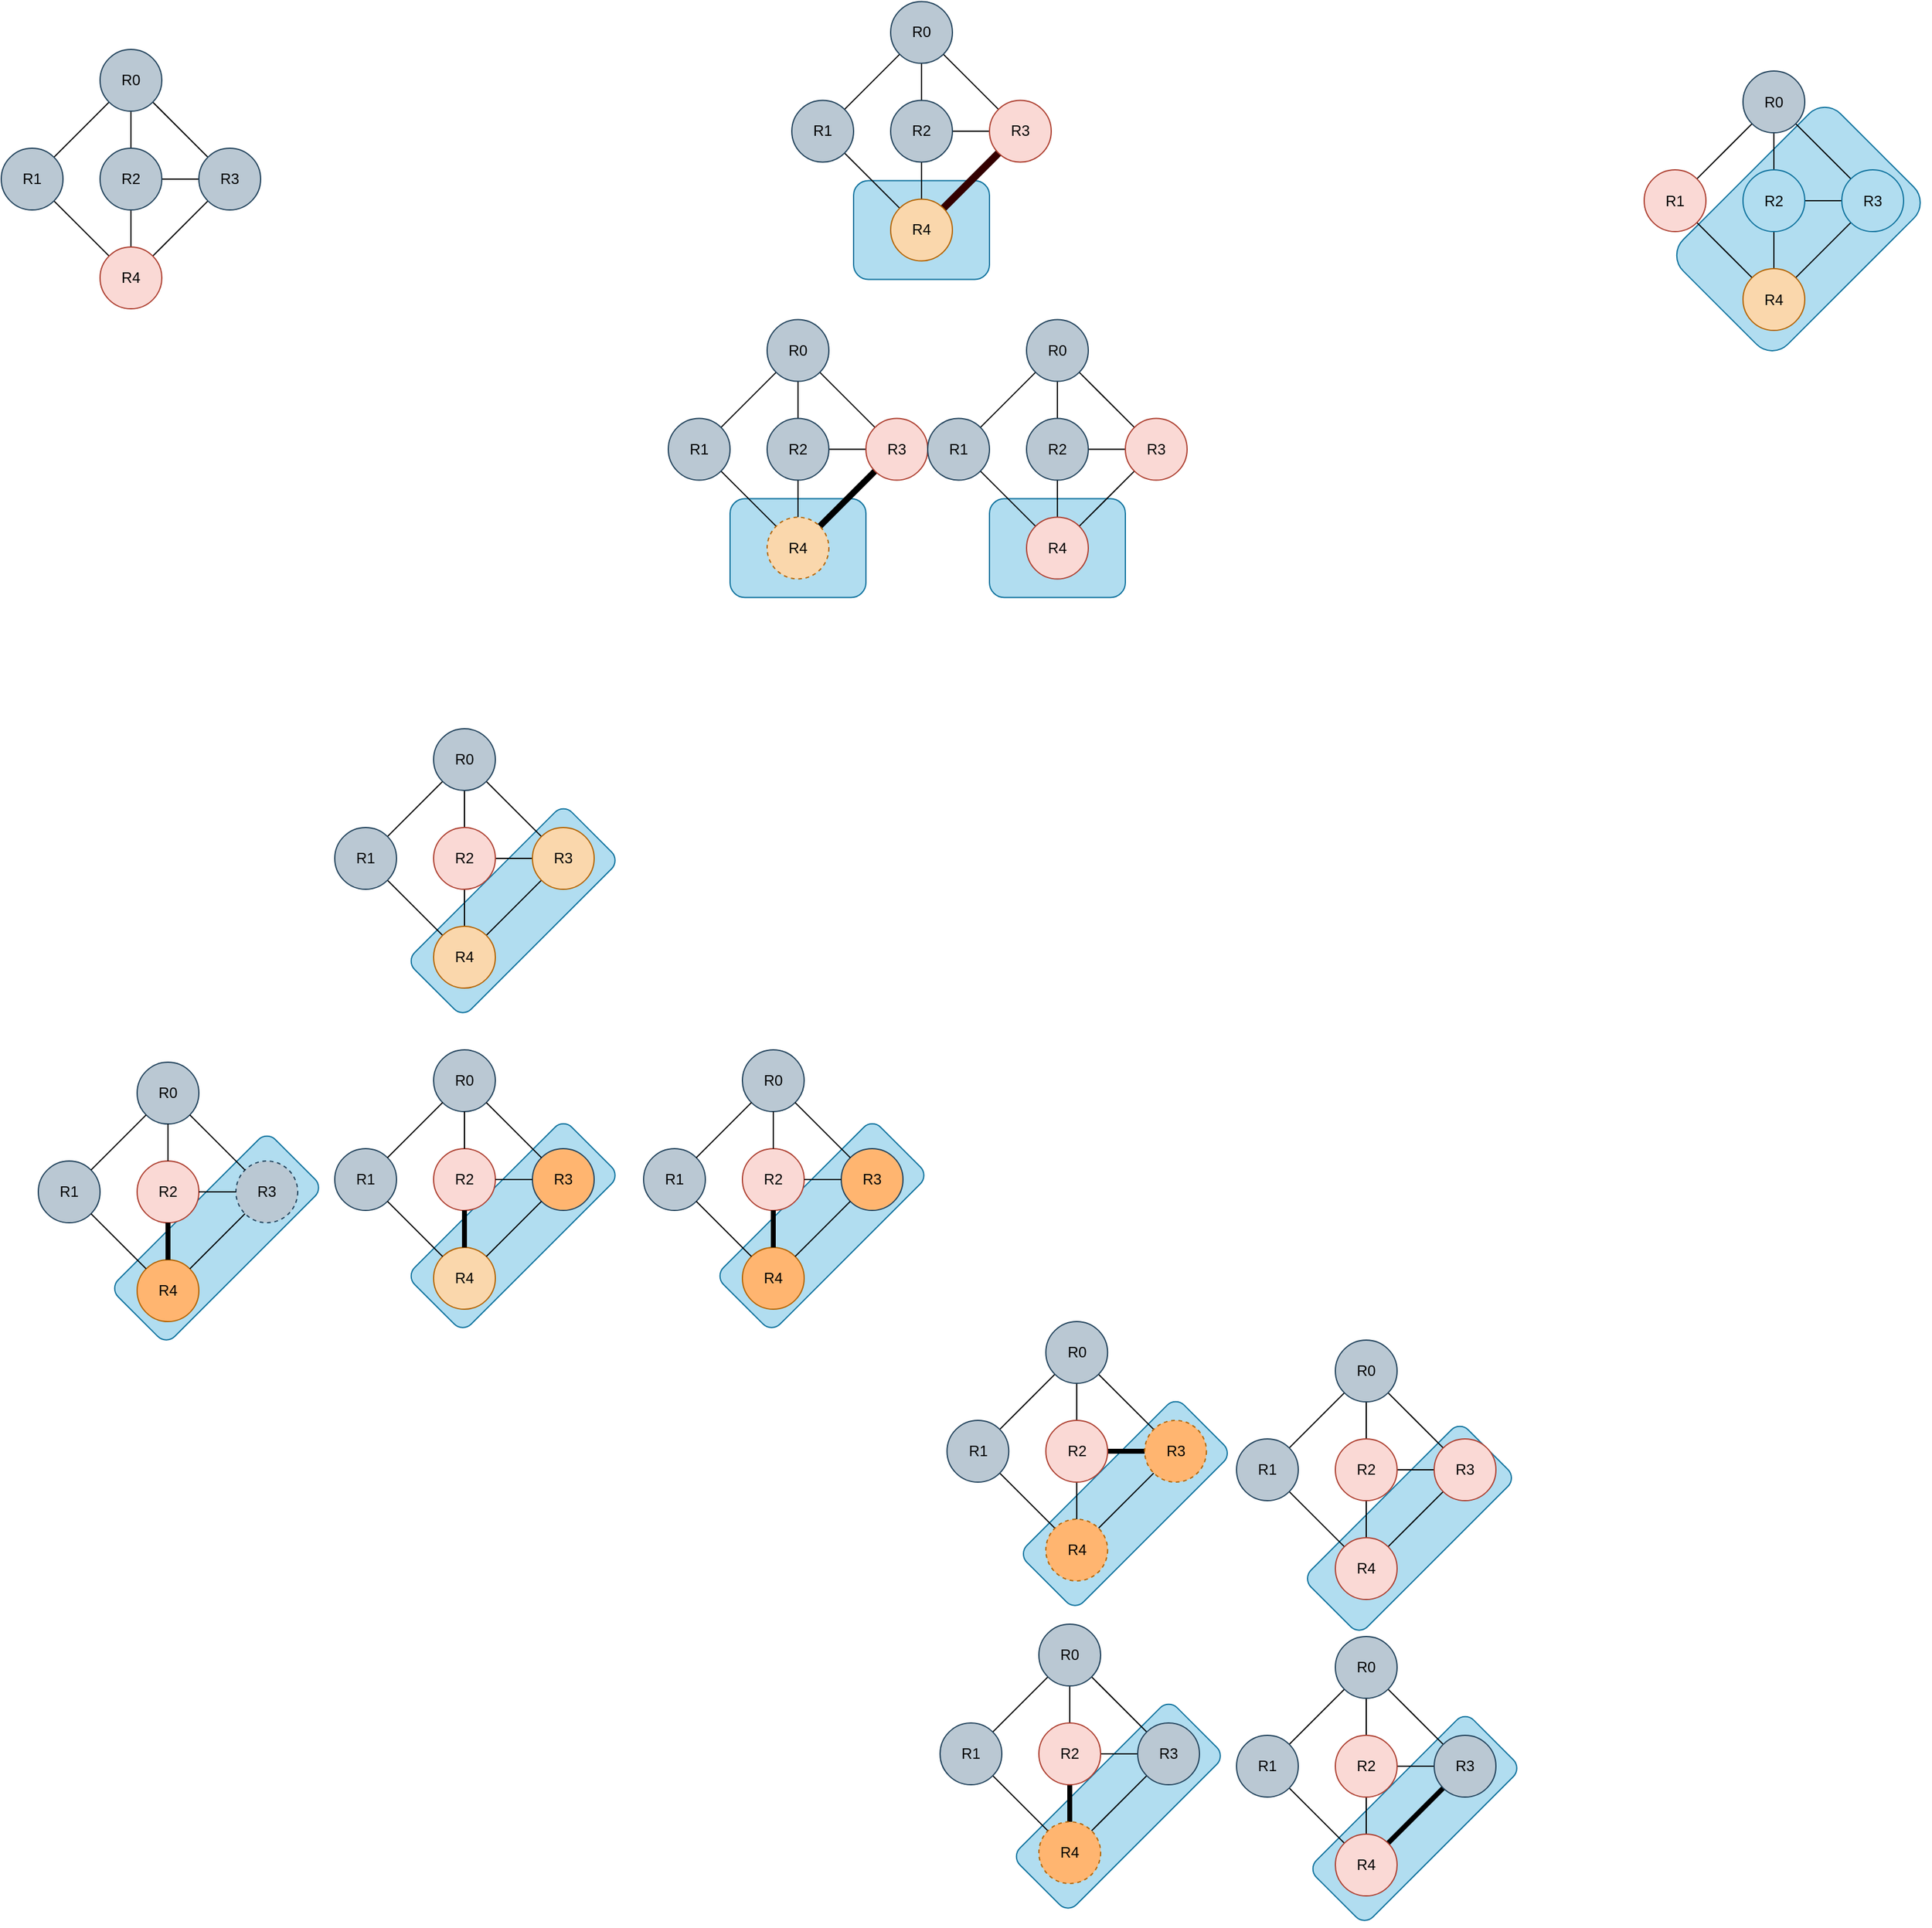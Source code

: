 <mxfile version="20.0.4" type="github">
  <diagram id="EODv_GWRiQXyj2ivLvyR" name="Page-1">
    <mxGraphModel dx="2062" dy="1137" grid="1" gridSize="10" guides="1" tooltips="1" connect="1" arrows="1" fold="1" page="1" pageScale="1" pageWidth="850" pageHeight="1100" math="0" shadow="0">
      <root>
        <mxCell id="0" />
        <mxCell id="1" parent="0" />
        <mxCell id="AnZsFcttlPKRZk0aTAW--26" value="" style="rounded=1;whiteSpace=wrap;html=1;fillColor=#b1ddf0;strokeColor=#10739e;" vertex="1" parent="1">
          <mxGeometry x="700" y="366.25" width="110" height="80" as="geometry" />
        </mxCell>
        <mxCell id="AnZsFcttlPKRZk0aTAW--6" style="rounded=0;orthogonalLoop=1;jettySize=auto;html=1;exitX=0;exitY=1;exitDx=0;exitDy=0;entryX=1;entryY=0;entryDx=0;entryDy=0;endArrow=none;endFill=0;" edge="1" parent="1" source="AnZsFcttlPKRZk0aTAW--1" target="AnZsFcttlPKRZk0aTAW--2">
          <mxGeometry relative="1" as="geometry" />
        </mxCell>
        <mxCell id="AnZsFcttlPKRZk0aTAW--7" style="edgeStyle=none;rounded=0;orthogonalLoop=1;jettySize=auto;html=1;exitX=1;exitY=1;exitDx=0;exitDy=0;entryX=0;entryY=0;entryDx=0;entryDy=0;endArrow=none;endFill=0;" edge="1" parent="1" source="AnZsFcttlPKRZk0aTAW--1" target="AnZsFcttlPKRZk0aTAW--3">
          <mxGeometry relative="1" as="geometry" />
        </mxCell>
        <mxCell id="AnZsFcttlPKRZk0aTAW--9" style="edgeStyle=none;rounded=0;orthogonalLoop=1;jettySize=auto;html=1;exitX=0.5;exitY=1;exitDx=0;exitDy=0;entryX=0.5;entryY=0;entryDx=0;entryDy=0;endArrow=none;endFill=0;" edge="1" parent="1" source="AnZsFcttlPKRZk0aTAW--1" target="AnZsFcttlPKRZk0aTAW--5">
          <mxGeometry relative="1" as="geometry" />
        </mxCell>
        <mxCell id="AnZsFcttlPKRZk0aTAW--1" value="R0" style="ellipse;whiteSpace=wrap;html=1;aspect=fixed;fillColor=#bac8d3;strokeColor=#23445d;" vertex="1" parent="1">
          <mxGeometry x="90" y="260" width="50" height="50" as="geometry" />
        </mxCell>
        <mxCell id="AnZsFcttlPKRZk0aTAW--12" style="edgeStyle=none;rounded=0;orthogonalLoop=1;jettySize=auto;html=1;exitX=1;exitY=1;exitDx=0;exitDy=0;endArrow=none;endFill=0;" edge="1" parent="1" source="AnZsFcttlPKRZk0aTAW--2" target="AnZsFcttlPKRZk0aTAW--4">
          <mxGeometry relative="1" as="geometry" />
        </mxCell>
        <mxCell id="AnZsFcttlPKRZk0aTAW--2" value="R1" style="ellipse;whiteSpace=wrap;html=1;aspect=fixed;fillColor=#bac8d3;strokeColor=#23445d;" vertex="1" parent="1">
          <mxGeometry x="10" y="340" width="50" height="50" as="geometry" />
        </mxCell>
        <mxCell id="AnZsFcttlPKRZk0aTAW--8" style="edgeStyle=none;rounded=0;orthogonalLoop=1;jettySize=auto;html=1;exitX=0;exitY=1;exitDx=0;exitDy=0;entryX=1;entryY=0;entryDx=0;entryDy=0;endArrow=none;endFill=0;" edge="1" parent="1" source="AnZsFcttlPKRZk0aTAW--3" target="AnZsFcttlPKRZk0aTAW--4">
          <mxGeometry relative="1" as="geometry" />
        </mxCell>
        <mxCell id="AnZsFcttlPKRZk0aTAW--13" style="edgeStyle=none;rounded=0;orthogonalLoop=1;jettySize=auto;html=1;exitX=0;exitY=0.5;exitDx=0;exitDy=0;entryX=1;entryY=0.5;entryDx=0;entryDy=0;endArrow=none;endFill=0;" edge="1" parent="1" source="AnZsFcttlPKRZk0aTAW--3" target="AnZsFcttlPKRZk0aTAW--5">
          <mxGeometry relative="1" as="geometry" />
        </mxCell>
        <mxCell id="AnZsFcttlPKRZk0aTAW--3" value="R3" style="ellipse;whiteSpace=wrap;html=1;aspect=fixed;fillColor=#bac8d3;strokeColor=#23445d;" vertex="1" parent="1">
          <mxGeometry x="170" y="340" width="50" height="50" as="geometry" />
        </mxCell>
        <mxCell id="AnZsFcttlPKRZk0aTAW--10" style="edgeStyle=none;rounded=0;orthogonalLoop=1;jettySize=auto;html=1;exitX=0.5;exitY=0;exitDx=0;exitDy=0;entryX=0.5;entryY=1;entryDx=0;entryDy=0;endArrow=none;endFill=0;" edge="1" parent="1" source="AnZsFcttlPKRZk0aTAW--4" target="AnZsFcttlPKRZk0aTAW--5">
          <mxGeometry relative="1" as="geometry" />
        </mxCell>
        <mxCell id="AnZsFcttlPKRZk0aTAW--4" value="R4" style="ellipse;whiteSpace=wrap;html=1;aspect=fixed;fillColor=#fad9d5;strokeColor=#ae4132;" vertex="1" parent="1">
          <mxGeometry x="90" y="420" width="50" height="50" as="geometry" />
        </mxCell>
        <mxCell id="AnZsFcttlPKRZk0aTAW--5" value="R2" style="ellipse;whiteSpace=wrap;html=1;aspect=fixed;fillColor=#bac8d3;strokeColor=#23445d;" vertex="1" parent="1">
          <mxGeometry x="90" y="340" width="50" height="50" as="geometry" />
        </mxCell>
        <mxCell id="AnZsFcttlPKRZk0aTAW--14" style="rounded=0;orthogonalLoop=1;jettySize=auto;html=1;exitX=0;exitY=1;exitDx=0;exitDy=0;entryX=1;entryY=0;entryDx=0;entryDy=0;endArrow=none;endFill=0;" edge="1" parent="1" source="AnZsFcttlPKRZk0aTAW--17" target="AnZsFcttlPKRZk0aTAW--19">
          <mxGeometry relative="1" as="geometry" />
        </mxCell>
        <mxCell id="AnZsFcttlPKRZk0aTAW--15" style="edgeStyle=none;rounded=0;orthogonalLoop=1;jettySize=auto;html=1;exitX=1;exitY=1;exitDx=0;exitDy=0;entryX=0;entryY=0;entryDx=0;entryDy=0;endArrow=none;endFill=0;" edge="1" parent="1" source="AnZsFcttlPKRZk0aTAW--17" target="AnZsFcttlPKRZk0aTAW--22">
          <mxGeometry relative="1" as="geometry" />
        </mxCell>
        <mxCell id="AnZsFcttlPKRZk0aTAW--16" style="edgeStyle=none;rounded=0;orthogonalLoop=1;jettySize=auto;html=1;exitX=0.5;exitY=1;exitDx=0;exitDy=0;entryX=0.5;entryY=0;entryDx=0;entryDy=0;endArrow=none;endFill=0;" edge="1" parent="1" source="AnZsFcttlPKRZk0aTAW--17" target="AnZsFcttlPKRZk0aTAW--25">
          <mxGeometry relative="1" as="geometry" />
        </mxCell>
        <mxCell id="AnZsFcttlPKRZk0aTAW--17" value="R0" style="ellipse;whiteSpace=wrap;html=1;aspect=fixed;fillColor=#bac8d3;strokeColor=#23445d;" vertex="1" parent="1">
          <mxGeometry x="730" y="221.25" width="50" height="50" as="geometry" />
        </mxCell>
        <mxCell id="AnZsFcttlPKRZk0aTAW--18" style="edgeStyle=none;rounded=0;orthogonalLoop=1;jettySize=auto;html=1;exitX=1;exitY=1;exitDx=0;exitDy=0;endArrow=none;endFill=0;" edge="1" parent="1" source="AnZsFcttlPKRZk0aTAW--19" target="AnZsFcttlPKRZk0aTAW--24">
          <mxGeometry relative="1" as="geometry" />
        </mxCell>
        <mxCell id="AnZsFcttlPKRZk0aTAW--19" value="R1" style="ellipse;whiteSpace=wrap;html=1;aspect=fixed;fillColor=#bac8d3;strokeColor=#23445d;" vertex="1" parent="1">
          <mxGeometry x="650" y="301.25" width="50" height="50" as="geometry" />
        </mxCell>
        <mxCell id="AnZsFcttlPKRZk0aTAW--20" style="edgeStyle=none;rounded=0;orthogonalLoop=1;jettySize=auto;html=1;exitX=0;exitY=1;exitDx=0;exitDy=0;entryX=1;entryY=0;entryDx=0;entryDy=0;endArrow=none;endFill=0;strokeWidth=6;fillColor=#b0e3e6;strokeColor=#330000;" edge="1" parent="1" source="AnZsFcttlPKRZk0aTAW--22" target="AnZsFcttlPKRZk0aTAW--24">
          <mxGeometry relative="1" as="geometry" />
        </mxCell>
        <mxCell id="AnZsFcttlPKRZk0aTAW--21" style="edgeStyle=none;rounded=0;orthogonalLoop=1;jettySize=auto;html=1;exitX=0;exitY=0.5;exitDx=0;exitDy=0;entryX=1;entryY=0.5;entryDx=0;entryDy=0;endArrow=none;endFill=0;" edge="1" parent="1" source="AnZsFcttlPKRZk0aTAW--22" target="AnZsFcttlPKRZk0aTAW--25">
          <mxGeometry relative="1" as="geometry" />
        </mxCell>
        <mxCell id="AnZsFcttlPKRZk0aTAW--22" value="R3" style="ellipse;whiteSpace=wrap;html=1;aspect=fixed;fillColor=#fad9d5;strokeColor=#ae4132;" vertex="1" parent="1">
          <mxGeometry x="810" y="301.25" width="50" height="50" as="geometry" />
        </mxCell>
        <mxCell id="AnZsFcttlPKRZk0aTAW--23" style="edgeStyle=none;rounded=0;orthogonalLoop=1;jettySize=auto;html=1;exitX=0.5;exitY=0;exitDx=0;exitDy=0;entryX=0.5;entryY=1;entryDx=0;entryDy=0;endArrow=none;endFill=0;" edge="1" parent="1" source="AnZsFcttlPKRZk0aTAW--24" target="AnZsFcttlPKRZk0aTAW--25">
          <mxGeometry relative="1" as="geometry" />
        </mxCell>
        <mxCell id="AnZsFcttlPKRZk0aTAW--24" value="R4" style="ellipse;whiteSpace=wrap;html=1;aspect=fixed;fillColor=#fad7ac;strokeColor=#b46504;" vertex="1" parent="1">
          <mxGeometry x="730" y="381.25" width="50" height="50" as="geometry" />
        </mxCell>
        <mxCell id="AnZsFcttlPKRZk0aTAW--25" value="R2" style="ellipse;whiteSpace=wrap;html=1;aspect=fixed;fillColor=#bac8d3;strokeColor=#23445d;" vertex="1" parent="1">
          <mxGeometry x="730" y="301.25" width="50" height="50" as="geometry" />
        </mxCell>
        <mxCell id="AnZsFcttlPKRZk0aTAW--27" value="" style="rounded=1;whiteSpace=wrap;html=1;fillColor=#b1ddf0;strokeColor=#10739e;rotation=-45;" vertex="1" parent="1">
          <mxGeometry x="334.36" y="924.98" width="180" height="64.75" as="geometry" />
        </mxCell>
        <mxCell id="AnZsFcttlPKRZk0aTAW--28" style="rounded=0;orthogonalLoop=1;jettySize=auto;html=1;exitX=0;exitY=1;exitDx=0;exitDy=0;entryX=1;entryY=0;entryDx=0;entryDy=0;endArrow=none;endFill=0;" edge="1" parent="1" source="AnZsFcttlPKRZk0aTAW--31" target="AnZsFcttlPKRZk0aTAW--33">
          <mxGeometry relative="1" as="geometry" />
        </mxCell>
        <mxCell id="AnZsFcttlPKRZk0aTAW--29" style="edgeStyle=none;rounded=0;orthogonalLoop=1;jettySize=auto;html=1;exitX=1;exitY=1;exitDx=0;exitDy=0;entryX=0;entryY=0;entryDx=0;entryDy=0;endArrow=none;endFill=0;" edge="1" parent="1" source="AnZsFcttlPKRZk0aTAW--31" target="AnZsFcttlPKRZk0aTAW--36">
          <mxGeometry relative="1" as="geometry" />
        </mxCell>
        <mxCell id="AnZsFcttlPKRZk0aTAW--30" style="edgeStyle=none;rounded=0;orthogonalLoop=1;jettySize=auto;html=1;exitX=0.5;exitY=1;exitDx=0;exitDy=0;entryX=0.5;entryY=0;entryDx=0;entryDy=0;endArrow=none;endFill=0;" edge="1" parent="1" source="AnZsFcttlPKRZk0aTAW--31" target="AnZsFcttlPKRZk0aTAW--39">
          <mxGeometry relative="1" as="geometry" />
        </mxCell>
        <mxCell id="AnZsFcttlPKRZk0aTAW--31" value="R0" style="ellipse;whiteSpace=wrap;html=1;aspect=fixed;fillColor=#bac8d3;strokeColor=#23445d;" vertex="1" parent="1">
          <mxGeometry x="360" y="810" width="50" height="50" as="geometry" />
        </mxCell>
        <mxCell id="AnZsFcttlPKRZk0aTAW--32" style="edgeStyle=none;rounded=0;orthogonalLoop=1;jettySize=auto;html=1;exitX=1;exitY=1;exitDx=0;exitDy=0;endArrow=none;endFill=0;" edge="1" parent="1" source="AnZsFcttlPKRZk0aTAW--33" target="AnZsFcttlPKRZk0aTAW--38">
          <mxGeometry relative="1" as="geometry" />
        </mxCell>
        <mxCell id="AnZsFcttlPKRZk0aTAW--33" value="R1" style="ellipse;whiteSpace=wrap;html=1;aspect=fixed;fillColor=#bac8d3;strokeColor=#23445d;" vertex="1" parent="1">
          <mxGeometry x="280" y="890" width="50" height="50" as="geometry" />
        </mxCell>
        <mxCell id="AnZsFcttlPKRZk0aTAW--34" style="edgeStyle=none;rounded=0;orthogonalLoop=1;jettySize=auto;html=1;exitX=0;exitY=1;exitDx=0;exitDy=0;entryX=1;entryY=0;entryDx=0;entryDy=0;endArrow=none;endFill=0;" edge="1" parent="1" source="AnZsFcttlPKRZk0aTAW--36" target="AnZsFcttlPKRZk0aTAW--38">
          <mxGeometry relative="1" as="geometry" />
        </mxCell>
        <mxCell id="AnZsFcttlPKRZk0aTAW--35" style="edgeStyle=none;rounded=0;orthogonalLoop=1;jettySize=auto;html=1;exitX=0;exitY=0.5;exitDx=0;exitDy=0;entryX=1;entryY=0.5;entryDx=0;entryDy=0;endArrow=none;endFill=0;" edge="1" parent="1" source="AnZsFcttlPKRZk0aTAW--36" target="AnZsFcttlPKRZk0aTAW--39">
          <mxGeometry relative="1" as="geometry" />
        </mxCell>
        <mxCell id="AnZsFcttlPKRZk0aTAW--36" value="R3" style="ellipse;whiteSpace=wrap;html=1;aspect=fixed;fillColor=#fad7ac;strokeColor=#b46504;" vertex="1" parent="1">
          <mxGeometry x="440" y="890" width="50" height="50" as="geometry" />
        </mxCell>
        <mxCell id="AnZsFcttlPKRZk0aTAW--37" style="edgeStyle=none;rounded=0;orthogonalLoop=1;jettySize=auto;html=1;exitX=0.5;exitY=0;exitDx=0;exitDy=0;entryX=0.5;entryY=1;entryDx=0;entryDy=0;endArrow=none;endFill=0;" edge="1" parent="1" source="AnZsFcttlPKRZk0aTAW--38" target="AnZsFcttlPKRZk0aTAW--39">
          <mxGeometry relative="1" as="geometry" />
        </mxCell>
        <mxCell id="AnZsFcttlPKRZk0aTAW--38" value="R4" style="ellipse;whiteSpace=wrap;html=1;aspect=fixed;fillColor=#fad7ac;strokeColor=#b46504;" vertex="1" parent="1">
          <mxGeometry x="360" y="970" width="50" height="50" as="geometry" />
        </mxCell>
        <mxCell id="AnZsFcttlPKRZk0aTAW--39" value="R2" style="ellipse;whiteSpace=wrap;html=1;aspect=fixed;fillColor=#fad9d5;strokeColor=#ae4132;" vertex="1" parent="1">
          <mxGeometry x="360" y="890" width="50" height="50" as="geometry" />
        </mxCell>
        <mxCell id="AnZsFcttlPKRZk0aTAW--40" value="" style="rounded=1;whiteSpace=wrap;html=1;fillColor=#b1ddf0;strokeColor=#10739e;rotation=-45;" vertex="1" parent="1">
          <mxGeometry x="1374.92" y="345.55" width="180" height="119.73" as="geometry" />
        </mxCell>
        <mxCell id="AnZsFcttlPKRZk0aTAW--41" style="rounded=0;orthogonalLoop=1;jettySize=auto;html=1;exitX=0;exitY=1;exitDx=0;exitDy=0;entryX=1;entryY=0;entryDx=0;entryDy=0;endArrow=none;endFill=0;" edge="1" parent="1" source="AnZsFcttlPKRZk0aTAW--44" target="AnZsFcttlPKRZk0aTAW--46">
          <mxGeometry relative="1" as="geometry" />
        </mxCell>
        <mxCell id="AnZsFcttlPKRZk0aTAW--42" style="edgeStyle=none;rounded=0;orthogonalLoop=1;jettySize=auto;html=1;exitX=1;exitY=1;exitDx=0;exitDy=0;entryX=0;entryY=0;entryDx=0;entryDy=0;endArrow=none;endFill=0;" edge="1" parent="1" source="AnZsFcttlPKRZk0aTAW--44" target="AnZsFcttlPKRZk0aTAW--49">
          <mxGeometry relative="1" as="geometry" />
        </mxCell>
        <mxCell id="AnZsFcttlPKRZk0aTAW--43" style="edgeStyle=none;rounded=0;orthogonalLoop=1;jettySize=auto;html=1;exitX=0.5;exitY=1;exitDx=0;exitDy=0;entryX=0.5;entryY=0;entryDx=0;entryDy=0;endArrow=none;endFill=0;" edge="1" parent="1" source="AnZsFcttlPKRZk0aTAW--44" target="AnZsFcttlPKRZk0aTAW--52">
          <mxGeometry relative="1" as="geometry" />
        </mxCell>
        <mxCell id="AnZsFcttlPKRZk0aTAW--44" value="R0" style="ellipse;whiteSpace=wrap;html=1;aspect=fixed;fillColor=#bac8d3;strokeColor=#23445d;" vertex="1" parent="1">
          <mxGeometry x="1420" y="277.5" width="50" height="50" as="geometry" />
        </mxCell>
        <mxCell id="AnZsFcttlPKRZk0aTAW--45" style="edgeStyle=none;rounded=0;orthogonalLoop=1;jettySize=auto;html=1;exitX=1;exitY=1;exitDx=0;exitDy=0;endArrow=none;endFill=0;" edge="1" parent="1" source="AnZsFcttlPKRZk0aTAW--46" target="AnZsFcttlPKRZk0aTAW--51">
          <mxGeometry relative="1" as="geometry" />
        </mxCell>
        <mxCell id="AnZsFcttlPKRZk0aTAW--46" value="R1" style="ellipse;whiteSpace=wrap;html=1;aspect=fixed;fillColor=#fad9d5;strokeColor=#ae4132;" vertex="1" parent="1">
          <mxGeometry x="1340" y="357.5" width="50" height="50" as="geometry" />
        </mxCell>
        <mxCell id="AnZsFcttlPKRZk0aTAW--47" style="edgeStyle=none;rounded=0;orthogonalLoop=1;jettySize=auto;html=1;exitX=0;exitY=1;exitDx=0;exitDy=0;entryX=1;entryY=0;entryDx=0;entryDy=0;endArrow=none;endFill=0;" edge="1" parent="1" source="AnZsFcttlPKRZk0aTAW--49" target="AnZsFcttlPKRZk0aTAW--51">
          <mxGeometry relative="1" as="geometry" />
        </mxCell>
        <mxCell id="AnZsFcttlPKRZk0aTAW--48" style="edgeStyle=none;rounded=0;orthogonalLoop=1;jettySize=auto;html=1;exitX=0;exitY=0.5;exitDx=0;exitDy=0;entryX=1;entryY=0.5;entryDx=0;entryDy=0;endArrow=none;endFill=0;" edge="1" parent="1" source="AnZsFcttlPKRZk0aTAW--49" target="AnZsFcttlPKRZk0aTAW--52">
          <mxGeometry relative="1" as="geometry" />
        </mxCell>
        <mxCell id="AnZsFcttlPKRZk0aTAW--49" value="R3" style="ellipse;whiteSpace=wrap;html=1;aspect=fixed;fillColor=#b1ddf0;strokeColor=#10739e;" vertex="1" parent="1">
          <mxGeometry x="1500" y="357.5" width="50" height="50" as="geometry" />
        </mxCell>
        <mxCell id="AnZsFcttlPKRZk0aTAW--50" style="edgeStyle=none;rounded=0;orthogonalLoop=1;jettySize=auto;html=1;exitX=0.5;exitY=0;exitDx=0;exitDy=0;entryX=0.5;entryY=1;entryDx=0;entryDy=0;endArrow=none;endFill=0;" edge="1" parent="1" source="AnZsFcttlPKRZk0aTAW--51" target="AnZsFcttlPKRZk0aTAW--52">
          <mxGeometry relative="1" as="geometry" />
        </mxCell>
        <mxCell id="AnZsFcttlPKRZk0aTAW--51" value="R4" style="ellipse;whiteSpace=wrap;html=1;aspect=fixed;fillColor=#fad7ac;strokeColor=#b46504;" vertex="1" parent="1">
          <mxGeometry x="1420" y="437.5" width="50" height="50" as="geometry" />
        </mxCell>
        <mxCell id="AnZsFcttlPKRZk0aTAW--52" value="R2" style="ellipse;whiteSpace=wrap;html=1;aspect=fixed;fillColor=#b1ddf0;strokeColor=#10739e;" vertex="1" parent="1">
          <mxGeometry x="1420" y="357.5" width="50" height="50" as="geometry" />
        </mxCell>
        <mxCell id="AnZsFcttlPKRZk0aTAW--66" value="" style="rounded=1;whiteSpace=wrap;html=1;fillColor=#b1ddf0;strokeColor=#10739e;" vertex="1" parent="1">
          <mxGeometry x="600" y="623.75" width="110" height="80" as="geometry" />
        </mxCell>
        <mxCell id="AnZsFcttlPKRZk0aTAW--67" style="rounded=0;orthogonalLoop=1;jettySize=auto;html=1;exitX=0;exitY=1;exitDx=0;exitDy=0;entryX=1;entryY=0;entryDx=0;entryDy=0;endArrow=none;endFill=0;" edge="1" parent="1" source="AnZsFcttlPKRZk0aTAW--70" target="AnZsFcttlPKRZk0aTAW--72">
          <mxGeometry relative="1" as="geometry" />
        </mxCell>
        <mxCell id="AnZsFcttlPKRZk0aTAW--68" style="edgeStyle=none;rounded=0;orthogonalLoop=1;jettySize=auto;html=1;exitX=1;exitY=1;exitDx=0;exitDy=0;entryX=0;entryY=0;entryDx=0;entryDy=0;endArrow=none;endFill=0;" edge="1" parent="1" source="AnZsFcttlPKRZk0aTAW--70" target="AnZsFcttlPKRZk0aTAW--75">
          <mxGeometry relative="1" as="geometry" />
        </mxCell>
        <mxCell id="AnZsFcttlPKRZk0aTAW--69" style="edgeStyle=none;rounded=0;orthogonalLoop=1;jettySize=auto;html=1;exitX=0.5;exitY=1;exitDx=0;exitDy=0;entryX=0.5;entryY=0;entryDx=0;entryDy=0;endArrow=none;endFill=0;" edge="1" parent="1" source="AnZsFcttlPKRZk0aTAW--70" target="AnZsFcttlPKRZk0aTAW--78">
          <mxGeometry relative="1" as="geometry" />
        </mxCell>
        <mxCell id="AnZsFcttlPKRZk0aTAW--70" value="R0" style="ellipse;whiteSpace=wrap;html=1;aspect=fixed;fillColor=#bac8d3;strokeColor=#23445d;" vertex="1" parent="1">
          <mxGeometry x="630" y="478.75" width="50" height="50" as="geometry" />
        </mxCell>
        <mxCell id="AnZsFcttlPKRZk0aTAW--71" style="edgeStyle=none;rounded=0;orthogonalLoop=1;jettySize=auto;html=1;exitX=1;exitY=1;exitDx=0;exitDy=0;endArrow=none;endFill=0;" edge="1" parent="1" source="AnZsFcttlPKRZk0aTAW--72" target="AnZsFcttlPKRZk0aTAW--77">
          <mxGeometry relative="1" as="geometry" />
        </mxCell>
        <mxCell id="AnZsFcttlPKRZk0aTAW--72" value="R1" style="ellipse;whiteSpace=wrap;html=1;aspect=fixed;fillColor=#bac8d3;strokeColor=#23445d;" vertex="1" parent="1">
          <mxGeometry x="550" y="558.75" width="50" height="50" as="geometry" />
        </mxCell>
        <mxCell id="AnZsFcttlPKRZk0aTAW--73" style="edgeStyle=none;rounded=0;orthogonalLoop=1;jettySize=auto;html=1;exitX=0;exitY=1;exitDx=0;exitDy=0;entryX=1;entryY=0;entryDx=0;entryDy=0;endArrow=none;endFill=0;strokeWidth=5;" edge="1" parent="1" source="AnZsFcttlPKRZk0aTAW--75" target="AnZsFcttlPKRZk0aTAW--77">
          <mxGeometry relative="1" as="geometry" />
        </mxCell>
        <mxCell id="AnZsFcttlPKRZk0aTAW--74" style="edgeStyle=none;rounded=0;orthogonalLoop=1;jettySize=auto;html=1;exitX=0;exitY=0.5;exitDx=0;exitDy=0;entryX=1;entryY=0.5;entryDx=0;entryDy=0;endArrow=none;endFill=0;" edge="1" parent="1" source="AnZsFcttlPKRZk0aTAW--75" target="AnZsFcttlPKRZk0aTAW--78">
          <mxGeometry relative="1" as="geometry" />
        </mxCell>
        <mxCell id="AnZsFcttlPKRZk0aTAW--75" value="R3" style="ellipse;whiteSpace=wrap;html=1;aspect=fixed;fillColor=#fad9d5;strokeColor=#ae4132;" vertex="1" parent="1">
          <mxGeometry x="710" y="558.75" width="50" height="50" as="geometry" />
        </mxCell>
        <mxCell id="AnZsFcttlPKRZk0aTAW--76" style="edgeStyle=none;rounded=0;orthogonalLoop=1;jettySize=auto;html=1;exitX=0.5;exitY=0;exitDx=0;exitDy=0;entryX=0.5;entryY=1;entryDx=0;entryDy=0;endArrow=none;endFill=0;" edge="1" parent="1" source="AnZsFcttlPKRZk0aTAW--77" target="AnZsFcttlPKRZk0aTAW--78">
          <mxGeometry relative="1" as="geometry" />
        </mxCell>
        <mxCell id="AnZsFcttlPKRZk0aTAW--77" value="R4" style="ellipse;whiteSpace=wrap;html=1;aspect=fixed;fillColor=#fad7ac;strokeColor=#b46504;dashed=1;" vertex="1" parent="1">
          <mxGeometry x="630" y="638.75" width="50" height="50" as="geometry" />
        </mxCell>
        <mxCell id="AnZsFcttlPKRZk0aTAW--78" value="R2" style="ellipse;whiteSpace=wrap;html=1;aspect=fixed;fillColor=#bac8d3;strokeColor=#23445d;" vertex="1" parent="1">
          <mxGeometry x="630" y="558.75" width="50" height="50" as="geometry" />
        </mxCell>
        <mxCell id="AnZsFcttlPKRZk0aTAW--92" value="" style="rounded=1;whiteSpace=wrap;html=1;fillColor=#b1ddf0;strokeColor=#10739e;rotation=-45;" vertex="1" parent="1">
          <mxGeometry x="830" y="1404.98" width="180" height="64.75" as="geometry" />
        </mxCell>
        <mxCell id="AnZsFcttlPKRZk0aTAW--93" style="rounded=0;orthogonalLoop=1;jettySize=auto;html=1;exitX=0;exitY=1;exitDx=0;exitDy=0;entryX=1;entryY=0;entryDx=0;entryDy=0;endArrow=none;endFill=0;" edge="1" parent="1" source="AnZsFcttlPKRZk0aTAW--96" target="AnZsFcttlPKRZk0aTAW--98">
          <mxGeometry relative="1" as="geometry" />
        </mxCell>
        <mxCell id="AnZsFcttlPKRZk0aTAW--94" style="edgeStyle=none;rounded=0;orthogonalLoop=1;jettySize=auto;html=1;exitX=1;exitY=1;exitDx=0;exitDy=0;entryX=0;entryY=0;entryDx=0;entryDy=0;endArrow=none;endFill=0;" edge="1" parent="1" source="AnZsFcttlPKRZk0aTAW--96" target="AnZsFcttlPKRZk0aTAW--101">
          <mxGeometry relative="1" as="geometry" />
        </mxCell>
        <mxCell id="AnZsFcttlPKRZk0aTAW--95" style="edgeStyle=none;rounded=0;orthogonalLoop=1;jettySize=auto;html=1;exitX=0.5;exitY=1;exitDx=0;exitDy=0;entryX=0.5;entryY=0;entryDx=0;entryDy=0;endArrow=none;endFill=0;" edge="1" parent="1" source="AnZsFcttlPKRZk0aTAW--96" target="AnZsFcttlPKRZk0aTAW--104">
          <mxGeometry relative="1" as="geometry" />
        </mxCell>
        <mxCell id="AnZsFcttlPKRZk0aTAW--96" value="R0" style="ellipse;whiteSpace=wrap;html=1;aspect=fixed;fillColor=#bac8d3;strokeColor=#23445d;" vertex="1" parent="1">
          <mxGeometry x="855.64" y="1290" width="50" height="50" as="geometry" />
        </mxCell>
        <mxCell id="AnZsFcttlPKRZk0aTAW--97" style="edgeStyle=none;rounded=0;orthogonalLoop=1;jettySize=auto;html=1;exitX=1;exitY=1;exitDx=0;exitDy=0;endArrow=none;endFill=0;" edge="1" parent="1" source="AnZsFcttlPKRZk0aTAW--98" target="AnZsFcttlPKRZk0aTAW--103">
          <mxGeometry relative="1" as="geometry" />
        </mxCell>
        <mxCell id="AnZsFcttlPKRZk0aTAW--98" value="R1" style="ellipse;whiteSpace=wrap;html=1;aspect=fixed;fillColor=#bac8d3;strokeColor=#23445d;" vertex="1" parent="1">
          <mxGeometry x="775.64" y="1370" width="50" height="50" as="geometry" />
        </mxCell>
        <mxCell id="AnZsFcttlPKRZk0aTAW--99" style="edgeStyle=none;rounded=0;orthogonalLoop=1;jettySize=auto;html=1;exitX=0;exitY=1;exitDx=0;exitDy=0;entryX=1;entryY=0;entryDx=0;entryDy=0;endArrow=none;endFill=0;" edge="1" parent="1" source="AnZsFcttlPKRZk0aTAW--101" target="AnZsFcttlPKRZk0aTAW--103">
          <mxGeometry relative="1" as="geometry" />
        </mxCell>
        <mxCell id="AnZsFcttlPKRZk0aTAW--100" style="edgeStyle=none;rounded=0;orthogonalLoop=1;jettySize=auto;html=1;exitX=0;exitY=0.5;exitDx=0;exitDy=0;entryX=1;entryY=0.5;entryDx=0;entryDy=0;endArrow=none;endFill=0;strokeWidth=4;" edge="1" parent="1" source="AnZsFcttlPKRZk0aTAW--101" target="AnZsFcttlPKRZk0aTAW--104">
          <mxGeometry relative="1" as="geometry" />
        </mxCell>
        <mxCell id="AnZsFcttlPKRZk0aTAW--101" value="R3" style="ellipse;whiteSpace=wrap;html=1;aspect=fixed;fillColor=#FFB570;strokeColor=#b46504;dashed=1;" vertex="1" parent="1">
          <mxGeometry x="935.64" y="1370" width="50" height="50" as="geometry" />
        </mxCell>
        <mxCell id="AnZsFcttlPKRZk0aTAW--102" style="edgeStyle=none;rounded=0;orthogonalLoop=1;jettySize=auto;html=1;exitX=0.5;exitY=0;exitDx=0;exitDy=0;entryX=0.5;entryY=1;entryDx=0;entryDy=0;endArrow=none;endFill=0;" edge="1" parent="1" source="AnZsFcttlPKRZk0aTAW--103" target="AnZsFcttlPKRZk0aTAW--104">
          <mxGeometry relative="1" as="geometry" />
        </mxCell>
        <mxCell id="AnZsFcttlPKRZk0aTAW--103" value="R4" style="ellipse;whiteSpace=wrap;html=1;aspect=fixed;fillColor=#FFB570;strokeColor=#b46504;dashed=1;" vertex="1" parent="1">
          <mxGeometry x="855.64" y="1450" width="50" height="50" as="geometry" />
        </mxCell>
        <mxCell id="AnZsFcttlPKRZk0aTAW--104" value="R2" style="ellipse;whiteSpace=wrap;html=1;aspect=fixed;fillColor=#fad9d5;strokeColor=#ae4132;" vertex="1" parent="1">
          <mxGeometry x="855.64" y="1370" width="50" height="50" as="geometry" />
        </mxCell>
        <mxCell id="AnZsFcttlPKRZk0aTAW--130" value="" style="rounded=1;whiteSpace=wrap;html=1;fillColor=#b1ddf0;strokeColor=#10739e;" vertex="1" parent="1">
          <mxGeometry x="810" y="623.75" width="110" height="80" as="geometry" />
        </mxCell>
        <mxCell id="AnZsFcttlPKRZk0aTAW--131" style="rounded=0;orthogonalLoop=1;jettySize=auto;html=1;exitX=0;exitY=1;exitDx=0;exitDy=0;entryX=1;entryY=0;entryDx=0;entryDy=0;endArrow=none;endFill=0;" edge="1" parent="1" source="AnZsFcttlPKRZk0aTAW--134" target="AnZsFcttlPKRZk0aTAW--136">
          <mxGeometry relative="1" as="geometry" />
        </mxCell>
        <mxCell id="AnZsFcttlPKRZk0aTAW--132" style="edgeStyle=none;rounded=0;orthogonalLoop=1;jettySize=auto;html=1;exitX=1;exitY=1;exitDx=0;exitDy=0;entryX=0;entryY=0;entryDx=0;entryDy=0;endArrow=none;endFill=0;" edge="1" parent="1" source="AnZsFcttlPKRZk0aTAW--134" target="AnZsFcttlPKRZk0aTAW--139">
          <mxGeometry relative="1" as="geometry" />
        </mxCell>
        <mxCell id="AnZsFcttlPKRZk0aTAW--133" style="edgeStyle=none;rounded=0;orthogonalLoop=1;jettySize=auto;html=1;exitX=0.5;exitY=1;exitDx=0;exitDy=0;entryX=0.5;entryY=0;entryDx=0;entryDy=0;endArrow=none;endFill=0;" edge="1" parent="1" source="AnZsFcttlPKRZk0aTAW--134" target="AnZsFcttlPKRZk0aTAW--142">
          <mxGeometry relative="1" as="geometry" />
        </mxCell>
        <mxCell id="AnZsFcttlPKRZk0aTAW--134" value="R0" style="ellipse;whiteSpace=wrap;html=1;aspect=fixed;fillColor=#bac8d3;strokeColor=#23445d;" vertex="1" parent="1">
          <mxGeometry x="840" y="478.75" width="50" height="50" as="geometry" />
        </mxCell>
        <mxCell id="AnZsFcttlPKRZk0aTAW--135" style="edgeStyle=none;rounded=0;orthogonalLoop=1;jettySize=auto;html=1;exitX=1;exitY=1;exitDx=0;exitDy=0;endArrow=none;endFill=0;" edge="1" parent="1" source="AnZsFcttlPKRZk0aTAW--136" target="AnZsFcttlPKRZk0aTAW--141">
          <mxGeometry relative="1" as="geometry" />
        </mxCell>
        <mxCell id="AnZsFcttlPKRZk0aTAW--136" value="R1" style="ellipse;whiteSpace=wrap;html=1;aspect=fixed;fillColor=#bac8d3;strokeColor=#23445d;" vertex="1" parent="1">
          <mxGeometry x="760" y="558.75" width="50" height="50" as="geometry" />
        </mxCell>
        <mxCell id="AnZsFcttlPKRZk0aTAW--137" style="edgeStyle=none;rounded=0;orthogonalLoop=1;jettySize=auto;html=1;exitX=0;exitY=1;exitDx=0;exitDy=0;entryX=1;entryY=0;entryDx=0;entryDy=0;endArrow=none;endFill=0;" edge="1" parent="1" source="AnZsFcttlPKRZk0aTAW--139" target="AnZsFcttlPKRZk0aTAW--141">
          <mxGeometry relative="1" as="geometry" />
        </mxCell>
        <mxCell id="AnZsFcttlPKRZk0aTAW--138" style="edgeStyle=none;rounded=0;orthogonalLoop=1;jettySize=auto;html=1;exitX=0;exitY=0.5;exitDx=0;exitDy=0;entryX=1;entryY=0.5;entryDx=0;entryDy=0;endArrow=none;endFill=0;" edge="1" parent="1" source="AnZsFcttlPKRZk0aTAW--139" target="AnZsFcttlPKRZk0aTAW--142">
          <mxGeometry relative="1" as="geometry" />
        </mxCell>
        <mxCell id="AnZsFcttlPKRZk0aTAW--139" value="R3" style="ellipse;whiteSpace=wrap;html=1;aspect=fixed;fillColor=#fad9d5;strokeColor=#ae4132;" vertex="1" parent="1">
          <mxGeometry x="920" y="558.75" width="50" height="50" as="geometry" />
        </mxCell>
        <mxCell id="AnZsFcttlPKRZk0aTAW--140" style="edgeStyle=none;rounded=0;orthogonalLoop=1;jettySize=auto;html=1;exitX=0.5;exitY=0;exitDx=0;exitDy=0;entryX=0.5;entryY=1;entryDx=0;entryDy=0;endArrow=none;endFill=0;" edge="1" parent="1" source="AnZsFcttlPKRZk0aTAW--141" target="AnZsFcttlPKRZk0aTAW--142">
          <mxGeometry relative="1" as="geometry" />
        </mxCell>
        <mxCell id="AnZsFcttlPKRZk0aTAW--141" value="R4" style="ellipse;whiteSpace=wrap;html=1;aspect=fixed;fillColor=#fad9d5;strokeColor=#ae4132;" vertex="1" parent="1">
          <mxGeometry x="840" y="638.75" width="50" height="50" as="geometry" />
        </mxCell>
        <mxCell id="AnZsFcttlPKRZk0aTAW--142" value="R2" style="ellipse;whiteSpace=wrap;html=1;aspect=fixed;fillColor=#bac8d3;strokeColor=#23445d;" vertex="1" parent="1">
          <mxGeometry x="840" y="558.75" width="50" height="50" as="geometry" />
        </mxCell>
        <mxCell id="AnZsFcttlPKRZk0aTAW--156" value="" style="rounded=1;whiteSpace=wrap;html=1;fillColor=#b1ddf0;strokeColor=#10739e;rotation=-45;" vertex="1" parent="1">
          <mxGeometry x="1060" y="1425" width="180" height="64.75" as="geometry" />
        </mxCell>
        <mxCell id="AnZsFcttlPKRZk0aTAW--157" style="rounded=0;orthogonalLoop=1;jettySize=auto;html=1;exitX=0;exitY=1;exitDx=0;exitDy=0;entryX=1;entryY=0;entryDx=0;entryDy=0;endArrow=none;endFill=0;" edge="1" parent="1" source="AnZsFcttlPKRZk0aTAW--160" target="AnZsFcttlPKRZk0aTAW--162">
          <mxGeometry relative="1" as="geometry" />
        </mxCell>
        <mxCell id="AnZsFcttlPKRZk0aTAW--158" style="edgeStyle=none;rounded=0;orthogonalLoop=1;jettySize=auto;html=1;exitX=1;exitY=1;exitDx=0;exitDy=0;entryX=0;entryY=0;entryDx=0;entryDy=0;endArrow=none;endFill=0;" edge="1" parent="1" source="AnZsFcttlPKRZk0aTAW--160" target="AnZsFcttlPKRZk0aTAW--165">
          <mxGeometry relative="1" as="geometry" />
        </mxCell>
        <mxCell id="AnZsFcttlPKRZk0aTAW--159" style="edgeStyle=none;rounded=0;orthogonalLoop=1;jettySize=auto;html=1;exitX=0.5;exitY=1;exitDx=0;exitDy=0;entryX=0.5;entryY=0;entryDx=0;entryDy=0;endArrow=none;endFill=0;" edge="1" parent="1" source="AnZsFcttlPKRZk0aTAW--160" target="AnZsFcttlPKRZk0aTAW--168">
          <mxGeometry relative="1" as="geometry" />
        </mxCell>
        <mxCell id="AnZsFcttlPKRZk0aTAW--160" value="R0" style="ellipse;whiteSpace=wrap;html=1;aspect=fixed;fillColor=#bac8d3;strokeColor=#23445d;" vertex="1" parent="1">
          <mxGeometry x="1090" y="1305" width="50" height="50" as="geometry" />
        </mxCell>
        <mxCell id="AnZsFcttlPKRZk0aTAW--161" style="edgeStyle=none;rounded=0;orthogonalLoop=1;jettySize=auto;html=1;exitX=1;exitY=1;exitDx=0;exitDy=0;endArrow=none;endFill=0;" edge="1" parent="1" source="AnZsFcttlPKRZk0aTAW--162" target="AnZsFcttlPKRZk0aTAW--167">
          <mxGeometry relative="1" as="geometry" />
        </mxCell>
        <mxCell id="AnZsFcttlPKRZk0aTAW--162" value="R1" style="ellipse;whiteSpace=wrap;html=1;aspect=fixed;fillColor=#bac8d3;strokeColor=#23445d;" vertex="1" parent="1">
          <mxGeometry x="1010" y="1385" width="50" height="50" as="geometry" />
        </mxCell>
        <mxCell id="AnZsFcttlPKRZk0aTAW--163" style="edgeStyle=none;rounded=0;orthogonalLoop=1;jettySize=auto;html=1;exitX=0;exitY=1;exitDx=0;exitDy=0;entryX=1;entryY=0;entryDx=0;entryDy=0;endArrow=none;endFill=0;strokeWidth=1;" edge="1" parent="1" source="AnZsFcttlPKRZk0aTAW--165" target="AnZsFcttlPKRZk0aTAW--167">
          <mxGeometry relative="1" as="geometry" />
        </mxCell>
        <mxCell id="AnZsFcttlPKRZk0aTAW--164" style="edgeStyle=none;rounded=0;orthogonalLoop=1;jettySize=auto;html=1;exitX=0;exitY=0.5;exitDx=0;exitDy=0;entryX=1;entryY=0.5;entryDx=0;entryDy=0;endArrow=none;endFill=0;strokeWidth=1;" edge="1" parent="1" source="AnZsFcttlPKRZk0aTAW--165" target="AnZsFcttlPKRZk0aTAW--168">
          <mxGeometry relative="1" as="geometry" />
        </mxCell>
        <mxCell id="AnZsFcttlPKRZk0aTAW--165" value="R3" style="ellipse;whiteSpace=wrap;html=1;aspect=fixed;fillColor=#fad9d5;strokeColor=#ae4132;" vertex="1" parent="1">
          <mxGeometry x="1170" y="1385" width="50" height="50" as="geometry" />
        </mxCell>
        <mxCell id="AnZsFcttlPKRZk0aTAW--166" style="edgeStyle=none;rounded=0;orthogonalLoop=1;jettySize=auto;html=1;exitX=0.5;exitY=0;exitDx=0;exitDy=0;entryX=0.5;entryY=1;entryDx=0;entryDy=0;endArrow=none;endFill=0;" edge="1" parent="1" source="AnZsFcttlPKRZk0aTAW--167" target="AnZsFcttlPKRZk0aTAW--168">
          <mxGeometry relative="1" as="geometry" />
        </mxCell>
        <mxCell id="AnZsFcttlPKRZk0aTAW--167" value="R4" style="ellipse;whiteSpace=wrap;html=1;aspect=fixed;fillColor=#fad9d5;strokeColor=#ae4132;" vertex="1" parent="1">
          <mxGeometry x="1090" y="1465" width="50" height="50" as="geometry" />
        </mxCell>
        <mxCell id="AnZsFcttlPKRZk0aTAW--168" value="R2" style="ellipse;whiteSpace=wrap;html=1;aspect=fixed;fillColor=#fad9d5;strokeColor=#ae4132;" vertex="1" parent="1">
          <mxGeometry x="1090" y="1385" width="50" height="50" as="geometry" />
        </mxCell>
        <mxCell id="AnZsFcttlPKRZk0aTAW--181" value="" style="rounded=1;whiteSpace=wrap;html=1;fillColor=#b1ddf0;strokeColor=#10739e;rotation=-45;" vertex="1" parent="1">
          <mxGeometry x="824.36" y="1649.98" width="180" height="64.75" as="geometry" />
        </mxCell>
        <mxCell id="AnZsFcttlPKRZk0aTAW--182" style="rounded=0;orthogonalLoop=1;jettySize=auto;html=1;exitX=0;exitY=1;exitDx=0;exitDy=0;entryX=1;entryY=0;entryDx=0;entryDy=0;endArrow=none;endFill=0;" edge="1" parent="1" source="AnZsFcttlPKRZk0aTAW--185" target="AnZsFcttlPKRZk0aTAW--187">
          <mxGeometry relative="1" as="geometry" />
        </mxCell>
        <mxCell id="AnZsFcttlPKRZk0aTAW--183" style="edgeStyle=none;rounded=0;orthogonalLoop=1;jettySize=auto;html=1;exitX=1;exitY=1;exitDx=0;exitDy=0;entryX=0;entryY=0;entryDx=0;entryDy=0;endArrow=none;endFill=0;" edge="1" parent="1" source="AnZsFcttlPKRZk0aTAW--185" target="AnZsFcttlPKRZk0aTAW--190">
          <mxGeometry relative="1" as="geometry" />
        </mxCell>
        <mxCell id="AnZsFcttlPKRZk0aTAW--184" style="edgeStyle=none;rounded=0;orthogonalLoop=1;jettySize=auto;html=1;exitX=0.5;exitY=1;exitDx=0;exitDy=0;entryX=0.5;entryY=0;entryDx=0;entryDy=0;endArrow=none;endFill=0;" edge="1" parent="1" source="AnZsFcttlPKRZk0aTAW--185" target="AnZsFcttlPKRZk0aTAW--193">
          <mxGeometry relative="1" as="geometry" />
        </mxCell>
        <mxCell id="AnZsFcttlPKRZk0aTAW--185" value="R0" style="ellipse;whiteSpace=wrap;html=1;aspect=fixed;fillColor=#bac8d3;strokeColor=#23445d;" vertex="1" parent="1">
          <mxGeometry x="850.0" y="1535" width="50" height="50" as="geometry" />
        </mxCell>
        <mxCell id="AnZsFcttlPKRZk0aTAW--186" style="edgeStyle=none;rounded=0;orthogonalLoop=1;jettySize=auto;html=1;exitX=1;exitY=1;exitDx=0;exitDy=0;endArrow=none;endFill=0;" edge="1" parent="1" source="AnZsFcttlPKRZk0aTAW--187" target="AnZsFcttlPKRZk0aTAW--192">
          <mxGeometry relative="1" as="geometry" />
        </mxCell>
        <mxCell id="AnZsFcttlPKRZk0aTAW--187" value="R1" style="ellipse;whiteSpace=wrap;html=1;aspect=fixed;fillColor=#bac8d3;strokeColor=#23445d;" vertex="1" parent="1">
          <mxGeometry x="770.0" y="1615" width="50" height="50" as="geometry" />
        </mxCell>
        <mxCell id="AnZsFcttlPKRZk0aTAW--188" style="edgeStyle=none;rounded=0;orthogonalLoop=1;jettySize=auto;html=1;exitX=0;exitY=1;exitDx=0;exitDy=0;entryX=1;entryY=0;entryDx=0;entryDy=0;endArrow=none;endFill=0;" edge="1" parent="1" source="AnZsFcttlPKRZk0aTAW--190" target="AnZsFcttlPKRZk0aTAW--192">
          <mxGeometry relative="1" as="geometry" />
        </mxCell>
        <mxCell id="AnZsFcttlPKRZk0aTAW--189" style="edgeStyle=none;rounded=0;orthogonalLoop=1;jettySize=auto;html=1;exitX=0;exitY=0.5;exitDx=0;exitDy=0;entryX=1;entryY=0.5;entryDx=0;entryDy=0;endArrow=none;endFill=0;strokeWidth=1;" edge="1" parent="1" source="AnZsFcttlPKRZk0aTAW--190" target="AnZsFcttlPKRZk0aTAW--193">
          <mxGeometry relative="1" as="geometry" />
        </mxCell>
        <mxCell id="AnZsFcttlPKRZk0aTAW--190" value="R3" style="ellipse;whiteSpace=wrap;html=1;aspect=fixed;fillColor=#bac8d3;strokeColor=#23445d;" vertex="1" parent="1">
          <mxGeometry x="930.0" y="1615" width="50" height="50" as="geometry" />
        </mxCell>
        <mxCell id="AnZsFcttlPKRZk0aTAW--191" style="edgeStyle=none;rounded=0;orthogonalLoop=1;jettySize=auto;html=1;exitX=0.5;exitY=0;exitDx=0;exitDy=0;entryX=0.5;entryY=1;entryDx=0;entryDy=0;endArrow=none;endFill=0;strokeWidth=4;" edge="1" parent="1" source="AnZsFcttlPKRZk0aTAW--192" target="AnZsFcttlPKRZk0aTAW--193">
          <mxGeometry relative="1" as="geometry" />
        </mxCell>
        <mxCell id="AnZsFcttlPKRZk0aTAW--192" value="R4" style="ellipse;whiteSpace=wrap;html=1;aspect=fixed;fillColor=#FFB570;strokeColor=#b46504;dashed=1;" vertex="1" parent="1">
          <mxGeometry x="850.0" y="1695" width="50" height="50" as="geometry" />
        </mxCell>
        <mxCell id="AnZsFcttlPKRZk0aTAW--193" value="R2" style="ellipse;whiteSpace=wrap;html=1;aspect=fixed;fillColor=#fad9d5;strokeColor=#ae4132;" vertex="1" parent="1">
          <mxGeometry x="850.0" y="1615" width="50" height="50" as="geometry" />
        </mxCell>
        <mxCell id="AnZsFcttlPKRZk0aTAW--194" value="" style="rounded=1;whiteSpace=wrap;html=1;fillColor=#b1ddf0;strokeColor=#10739e;rotation=-45;" vertex="1" parent="1">
          <mxGeometry x="1064.36" y="1659.98" width="180" height="64.75" as="geometry" />
        </mxCell>
        <mxCell id="AnZsFcttlPKRZk0aTAW--195" style="rounded=0;orthogonalLoop=1;jettySize=auto;html=1;exitX=0;exitY=1;exitDx=0;exitDy=0;entryX=1;entryY=0;entryDx=0;entryDy=0;endArrow=none;endFill=0;" edge="1" parent="1" source="AnZsFcttlPKRZk0aTAW--198" target="AnZsFcttlPKRZk0aTAW--200">
          <mxGeometry relative="1" as="geometry" />
        </mxCell>
        <mxCell id="AnZsFcttlPKRZk0aTAW--196" style="edgeStyle=none;rounded=0;orthogonalLoop=1;jettySize=auto;html=1;exitX=1;exitY=1;exitDx=0;exitDy=0;entryX=0;entryY=0;entryDx=0;entryDy=0;endArrow=none;endFill=0;" edge="1" parent="1" source="AnZsFcttlPKRZk0aTAW--198" target="AnZsFcttlPKRZk0aTAW--203">
          <mxGeometry relative="1" as="geometry" />
        </mxCell>
        <mxCell id="AnZsFcttlPKRZk0aTAW--197" style="edgeStyle=none;rounded=0;orthogonalLoop=1;jettySize=auto;html=1;exitX=0.5;exitY=1;exitDx=0;exitDy=0;entryX=0.5;entryY=0;entryDx=0;entryDy=0;endArrow=none;endFill=0;" edge="1" parent="1" source="AnZsFcttlPKRZk0aTAW--198" target="AnZsFcttlPKRZk0aTAW--206">
          <mxGeometry relative="1" as="geometry" />
        </mxCell>
        <mxCell id="AnZsFcttlPKRZk0aTAW--198" value="R0" style="ellipse;whiteSpace=wrap;html=1;aspect=fixed;fillColor=#bac8d3;strokeColor=#23445d;" vertex="1" parent="1">
          <mxGeometry x="1090" y="1545" width="50" height="50" as="geometry" />
        </mxCell>
        <mxCell id="AnZsFcttlPKRZk0aTAW--199" style="edgeStyle=none;rounded=0;orthogonalLoop=1;jettySize=auto;html=1;exitX=1;exitY=1;exitDx=0;exitDy=0;endArrow=none;endFill=0;" edge="1" parent="1" source="AnZsFcttlPKRZk0aTAW--200" target="AnZsFcttlPKRZk0aTAW--205">
          <mxGeometry relative="1" as="geometry" />
        </mxCell>
        <mxCell id="AnZsFcttlPKRZk0aTAW--200" value="R1" style="ellipse;whiteSpace=wrap;html=1;aspect=fixed;fillColor=#bac8d3;strokeColor=#23445d;" vertex="1" parent="1">
          <mxGeometry x="1010.0" y="1625" width="50" height="50" as="geometry" />
        </mxCell>
        <mxCell id="AnZsFcttlPKRZk0aTAW--201" style="edgeStyle=none;rounded=0;orthogonalLoop=1;jettySize=auto;html=1;exitX=0;exitY=1;exitDx=0;exitDy=0;entryX=1;entryY=0;entryDx=0;entryDy=0;endArrow=none;endFill=0;strokeWidth=4;" edge="1" parent="1" source="AnZsFcttlPKRZk0aTAW--203" target="AnZsFcttlPKRZk0aTAW--205">
          <mxGeometry relative="1" as="geometry" />
        </mxCell>
        <mxCell id="AnZsFcttlPKRZk0aTAW--202" style="edgeStyle=none;rounded=0;orthogonalLoop=1;jettySize=auto;html=1;exitX=0;exitY=0.5;exitDx=0;exitDy=0;entryX=1;entryY=0.5;entryDx=0;entryDy=0;endArrow=none;endFill=0;strokeWidth=1;" edge="1" parent="1" source="AnZsFcttlPKRZk0aTAW--203" target="AnZsFcttlPKRZk0aTAW--206">
          <mxGeometry relative="1" as="geometry" />
        </mxCell>
        <mxCell id="AnZsFcttlPKRZk0aTAW--203" value="R3" style="ellipse;whiteSpace=wrap;html=1;aspect=fixed;fillColor=#bac8d3;strokeColor=#23445d;" vertex="1" parent="1">
          <mxGeometry x="1170" y="1625" width="50" height="50" as="geometry" />
        </mxCell>
        <mxCell id="AnZsFcttlPKRZk0aTAW--204" style="edgeStyle=none;rounded=0;orthogonalLoop=1;jettySize=auto;html=1;exitX=0.5;exitY=0;exitDx=0;exitDy=0;entryX=0.5;entryY=1;entryDx=0;entryDy=0;endArrow=none;endFill=0;" edge="1" parent="1" source="AnZsFcttlPKRZk0aTAW--205" target="AnZsFcttlPKRZk0aTAW--206">
          <mxGeometry relative="1" as="geometry" />
        </mxCell>
        <mxCell id="AnZsFcttlPKRZk0aTAW--205" value="R4" style="ellipse;whiteSpace=wrap;html=1;aspect=fixed;fillColor=#fad9d5;strokeColor=#ae4132;" vertex="1" parent="1">
          <mxGeometry x="1090" y="1705" width="50" height="50" as="geometry" />
        </mxCell>
        <mxCell id="AnZsFcttlPKRZk0aTAW--206" value="R2" style="ellipse;whiteSpace=wrap;html=1;aspect=fixed;fillColor=#fad9d5;strokeColor=#ae4132;" vertex="1" parent="1">
          <mxGeometry x="1090" y="1625" width="50" height="50" as="geometry" />
        </mxCell>
        <mxCell id="AnZsFcttlPKRZk0aTAW--207" value="" style="group" vertex="1" connectable="0" parent="1">
          <mxGeometry x="40" y="1080" width="230.892" height="228.907" as="geometry" />
        </mxCell>
        <mxCell id="AnZsFcttlPKRZk0aTAW--79" value="" style="rounded=1;whiteSpace=wrap;html=1;fillColor=#b1ddf0;strokeColor=#10739e;rotation=-45;" vertex="1" parent="AnZsFcttlPKRZk0aTAW--207">
          <mxGeometry x="54.36" y="110" width="180" height="64.75" as="geometry" />
        </mxCell>
        <mxCell id="AnZsFcttlPKRZk0aTAW--83" value="R0" style="ellipse;whiteSpace=wrap;html=1;aspect=fixed;fillColor=#bac8d3;strokeColor=#23445d;" vertex="1" parent="AnZsFcttlPKRZk0aTAW--207">
          <mxGeometry x="80" width="50" height="50" as="geometry" />
        </mxCell>
        <mxCell id="AnZsFcttlPKRZk0aTAW--85" value="R1" style="ellipse;whiteSpace=wrap;html=1;aspect=fixed;fillColor=#bac8d3;strokeColor=#23445d;" vertex="1" parent="AnZsFcttlPKRZk0aTAW--207">
          <mxGeometry y="80" width="50" height="50" as="geometry" />
        </mxCell>
        <mxCell id="AnZsFcttlPKRZk0aTAW--80" style="rounded=0;orthogonalLoop=1;jettySize=auto;html=1;exitX=0;exitY=1;exitDx=0;exitDy=0;entryX=1;entryY=0;entryDx=0;entryDy=0;endArrow=none;endFill=0;" edge="1" parent="AnZsFcttlPKRZk0aTAW--207" source="AnZsFcttlPKRZk0aTAW--83" target="AnZsFcttlPKRZk0aTAW--85">
          <mxGeometry relative="1" as="geometry" />
        </mxCell>
        <mxCell id="AnZsFcttlPKRZk0aTAW--88" value="R3" style="ellipse;whiteSpace=wrap;html=1;aspect=fixed;fillColor=#bac8d3;strokeColor=#23445d;dashed=1;" vertex="1" parent="AnZsFcttlPKRZk0aTAW--207">
          <mxGeometry x="160" y="80" width="50" height="50" as="geometry" />
        </mxCell>
        <mxCell id="AnZsFcttlPKRZk0aTAW--81" style="edgeStyle=none;rounded=0;orthogonalLoop=1;jettySize=auto;html=1;exitX=1;exitY=1;exitDx=0;exitDy=0;entryX=0;entryY=0;entryDx=0;entryDy=0;endArrow=none;endFill=0;" edge="1" parent="AnZsFcttlPKRZk0aTAW--207" source="AnZsFcttlPKRZk0aTAW--83" target="AnZsFcttlPKRZk0aTAW--88">
          <mxGeometry relative="1" as="geometry" />
        </mxCell>
        <mxCell id="AnZsFcttlPKRZk0aTAW--90" value="R4" style="ellipse;whiteSpace=wrap;html=1;aspect=fixed;fillColor=#FFB570;strokeColor=#b46504;" vertex="1" parent="AnZsFcttlPKRZk0aTAW--207">
          <mxGeometry x="80" y="160" width="50" height="50" as="geometry" />
        </mxCell>
        <mxCell id="AnZsFcttlPKRZk0aTAW--84" style="edgeStyle=none;rounded=0;orthogonalLoop=1;jettySize=auto;html=1;exitX=1;exitY=1;exitDx=0;exitDy=0;endArrow=none;endFill=0;" edge="1" parent="AnZsFcttlPKRZk0aTAW--207" source="AnZsFcttlPKRZk0aTAW--85" target="AnZsFcttlPKRZk0aTAW--90">
          <mxGeometry relative="1" as="geometry" />
        </mxCell>
        <mxCell id="AnZsFcttlPKRZk0aTAW--86" style="edgeStyle=none;rounded=0;orthogonalLoop=1;jettySize=auto;html=1;exitX=0;exitY=1;exitDx=0;exitDy=0;entryX=1;entryY=0;entryDx=0;entryDy=0;endArrow=none;endFill=0;" edge="1" parent="AnZsFcttlPKRZk0aTAW--207" source="AnZsFcttlPKRZk0aTAW--88" target="AnZsFcttlPKRZk0aTAW--90">
          <mxGeometry relative="1" as="geometry" />
        </mxCell>
        <mxCell id="AnZsFcttlPKRZk0aTAW--91" value="R2" style="ellipse;whiteSpace=wrap;html=1;aspect=fixed;fillColor=#fad9d5;strokeColor=#ae4132;" vertex="1" parent="AnZsFcttlPKRZk0aTAW--207">
          <mxGeometry x="80" y="80" width="50" height="50" as="geometry" />
        </mxCell>
        <mxCell id="AnZsFcttlPKRZk0aTAW--82" style="edgeStyle=none;rounded=0;orthogonalLoop=1;jettySize=auto;html=1;exitX=0.5;exitY=1;exitDx=0;exitDy=0;entryX=0.5;entryY=0;entryDx=0;entryDy=0;endArrow=none;endFill=0;" edge="1" parent="AnZsFcttlPKRZk0aTAW--207" source="AnZsFcttlPKRZk0aTAW--83" target="AnZsFcttlPKRZk0aTAW--91">
          <mxGeometry relative="1" as="geometry" />
        </mxCell>
        <mxCell id="AnZsFcttlPKRZk0aTAW--87" style="edgeStyle=none;rounded=0;orthogonalLoop=1;jettySize=auto;html=1;exitX=0;exitY=0.5;exitDx=0;exitDy=0;entryX=1;entryY=0.5;entryDx=0;entryDy=0;endArrow=none;endFill=0;strokeWidth=1;" edge="1" parent="AnZsFcttlPKRZk0aTAW--207" source="AnZsFcttlPKRZk0aTAW--88" target="AnZsFcttlPKRZk0aTAW--91">
          <mxGeometry relative="1" as="geometry" />
        </mxCell>
        <mxCell id="AnZsFcttlPKRZk0aTAW--89" style="edgeStyle=none;rounded=0;orthogonalLoop=1;jettySize=auto;html=1;exitX=0.5;exitY=0;exitDx=0;exitDy=0;entryX=0.5;entryY=1;entryDx=0;entryDy=0;endArrow=none;endFill=0;strokeWidth=4;" edge="1" parent="AnZsFcttlPKRZk0aTAW--207" source="AnZsFcttlPKRZk0aTAW--90" target="AnZsFcttlPKRZk0aTAW--91">
          <mxGeometry relative="1" as="geometry" />
        </mxCell>
        <mxCell id="AnZsFcttlPKRZk0aTAW--220" value="" style="group" vertex="1" connectable="0" parent="1">
          <mxGeometry x="280" y="1070" width="230.892" height="228.907" as="geometry" />
        </mxCell>
        <mxCell id="AnZsFcttlPKRZk0aTAW--221" value="" style="rounded=1;whiteSpace=wrap;html=1;fillColor=#b1ddf0;strokeColor=#10739e;rotation=-45;" vertex="1" parent="AnZsFcttlPKRZk0aTAW--220">
          <mxGeometry x="54.36" y="110" width="180" height="64.75" as="geometry" />
        </mxCell>
        <mxCell id="AnZsFcttlPKRZk0aTAW--222" value="R0" style="ellipse;whiteSpace=wrap;html=1;aspect=fixed;fillColor=#bac8d3;strokeColor=#23445d;" vertex="1" parent="AnZsFcttlPKRZk0aTAW--220">
          <mxGeometry x="80" width="50" height="50" as="geometry" />
        </mxCell>
        <mxCell id="AnZsFcttlPKRZk0aTAW--223" value="R1" style="ellipse;whiteSpace=wrap;html=1;aspect=fixed;fillColor=#bac8d3;strokeColor=#23445d;" vertex="1" parent="AnZsFcttlPKRZk0aTAW--220">
          <mxGeometry y="80" width="50" height="50" as="geometry" />
        </mxCell>
        <mxCell id="AnZsFcttlPKRZk0aTAW--224" style="rounded=0;orthogonalLoop=1;jettySize=auto;html=1;exitX=0;exitY=1;exitDx=0;exitDy=0;entryX=1;entryY=0;entryDx=0;entryDy=0;endArrow=none;endFill=0;" edge="1" parent="AnZsFcttlPKRZk0aTAW--220" source="AnZsFcttlPKRZk0aTAW--222" target="AnZsFcttlPKRZk0aTAW--223">
          <mxGeometry relative="1" as="geometry" />
        </mxCell>
        <mxCell id="AnZsFcttlPKRZk0aTAW--225" value="R3" style="ellipse;whiteSpace=wrap;html=1;aspect=fixed;fillColor=#FFB570;strokeColor=#23445d;" vertex="1" parent="AnZsFcttlPKRZk0aTAW--220">
          <mxGeometry x="160" y="80" width="50" height="50" as="geometry" />
        </mxCell>
        <mxCell id="AnZsFcttlPKRZk0aTAW--226" style="edgeStyle=none;rounded=0;orthogonalLoop=1;jettySize=auto;html=1;exitX=1;exitY=1;exitDx=0;exitDy=0;entryX=0;entryY=0;entryDx=0;entryDy=0;endArrow=none;endFill=0;" edge="1" parent="AnZsFcttlPKRZk0aTAW--220" source="AnZsFcttlPKRZk0aTAW--222" target="AnZsFcttlPKRZk0aTAW--225">
          <mxGeometry relative="1" as="geometry" />
        </mxCell>
        <mxCell id="AnZsFcttlPKRZk0aTAW--227" value="R4" style="ellipse;whiteSpace=wrap;html=1;aspect=fixed;fillColor=#fad7ac;strokeColor=#b46504;" vertex="1" parent="AnZsFcttlPKRZk0aTAW--220">
          <mxGeometry x="80" y="160" width="50" height="50" as="geometry" />
        </mxCell>
        <mxCell id="AnZsFcttlPKRZk0aTAW--228" style="edgeStyle=none;rounded=0;orthogonalLoop=1;jettySize=auto;html=1;exitX=1;exitY=1;exitDx=0;exitDy=0;endArrow=none;endFill=0;" edge="1" parent="AnZsFcttlPKRZk0aTAW--220" source="AnZsFcttlPKRZk0aTAW--223" target="AnZsFcttlPKRZk0aTAW--227">
          <mxGeometry relative="1" as="geometry" />
        </mxCell>
        <mxCell id="AnZsFcttlPKRZk0aTAW--229" style="edgeStyle=none;rounded=0;orthogonalLoop=1;jettySize=auto;html=1;exitX=0;exitY=1;exitDx=0;exitDy=0;entryX=1;entryY=0;entryDx=0;entryDy=0;endArrow=none;endFill=0;" edge="1" parent="AnZsFcttlPKRZk0aTAW--220" source="AnZsFcttlPKRZk0aTAW--225" target="AnZsFcttlPKRZk0aTAW--227">
          <mxGeometry relative="1" as="geometry" />
        </mxCell>
        <mxCell id="AnZsFcttlPKRZk0aTAW--230" value="R2" style="ellipse;whiteSpace=wrap;html=1;aspect=fixed;fillColor=#fad9d5;strokeColor=#ae4132;" vertex="1" parent="AnZsFcttlPKRZk0aTAW--220">
          <mxGeometry x="80" y="80" width="50" height="50" as="geometry" />
        </mxCell>
        <mxCell id="AnZsFcttlPKRZk0aTAW--231" style="edgeStyle=none;rounded=0;orthogonalLoop=1;jettySize=auto;html=1;exitX=0.5;exitY=1;exitDx=0;exitDy=0;entryX=0.5;entryY=0;entryDx=0;entryDy=0;endArrow=none;endFill=0;" edge="1" parent="AnZsFcttlPKRZk0aTAW--220" source="AnZsFcttlPKRZk0aTAW--222" target="AnZsFcttlPKRZk0aTAW--230">
          <mxGeometry relative="1" as="geometry" />
        </mxCell>
        <mxCell id="AnZsFcttlPKRZk0aTAW--232" style="edgeStyle=none;rounded=0;orthogonalLoop=1;jettySize=auto;html=1;exitX=0;exitY=0.5;exitDx=0;exitDy=0;entryX=1;entryY=0.5;entryDx=0;entryDy=0;endArrow=none;endFill=0;strokeWidth=1;" edge="1" parent="AnZsFcttlPKRZk0aTAW--220" source="AnZsFcttlPKRZk0aTAW--225" target="AnZsFcttlPKRZk0aTAW--230">
          <mxGeometry relative="1" as="geometry" />
        </mxCell>
        <mxCell id="AnZsFcttlPKRZk0aTAW--233" style="edgeStyle=none;rounded=0;orthogonalLoop=1;jettySize=auto;html=1;exitX=0.5;exitY=0;exitDx=0;exitDy=0;entryX=0.5;entryY=1;entryDx=0;entryDy=0;endArrow=none;endFill=0;strokeWidth=4;" edge="1" parent="AnZsFcttlPKRZk0aTAW--220" source="AnZsFcttlPKRZk0aTAW--227" target="AnZsFcttlPKRZk0aTAW--230">
          <mxGeometry relative="1" as="geometry" />
        </mxCell>
        <mxCell id="AnZsFcttlPKRZk0aTAW--234" value="" style="group" vertex="1" connectable="0" parent="1">
          <mxGeometry x="530" y="1070" width="230.892" height="228.907" as="geometry" />
        </mxCell>
        <mxCell id="AnZsFcttlPKRZk0aTAW--235" value="" style="rounded=1;whiteSpace=wrap;html=1;fillColor=#b1ddf0;strokeColor=#10739e;rotation=-45;" vertex="1" parent="AnZsFcttlPKRZk0aTAW--234">
          <mxGeometry x="54.36" y="110" width="180" height="64.75" as="geometry" />
        </mxCell>
        <mxCell id="AnZsFcttlPKRZk0aTAW--236" value="R0" style="ellipse;whiteSpace=wrap;html=1;aspect=fixed;fillColor=#bac8d3;strokeColor=#23445d;" vertex="1" parent="AnZsFcttlPKRZk0aTAW--234">
          <mxGeometry x="80" width="50" height="50" as="geometry" />
        </mxCell>
        <mxCell id="AnZsFcttlPKRZk0aTAW--237" value="R1" style="ellipse;whiteSpace=wrap;html=1;aspect=fixed;fillColor=#bac8d3;strokeColor=#23445d;" vertex="1" parent="AnZsFcttlPKRZk0aTAW--234">
          <mxGeometry y="80" width="50" height="50" as="geometry" />
        </mxCell>
        <mxCell id="AnZsFcttlPKRZk0aTAW--238" style="rounded=0;orthogonalLoop=1;jettySize=auto;html=1;exitX=0;exitY=1;exitDx=0;exitDy=0;entryX=1;entryY=0;entryDx=0;entryDy=0;endArrow=none;endFill=0;" edge="1" parent="AnZsFcttlPKRZk0aTAW--234" source="AnZsFcttlPKRZk0aTAW--236" target="AnZsFcttlPKRZk0aTAW--237">
          <mxGeometry relative="1" as="geometry" />
        </mxCell>
        <mxCell id="AnZsFcttlPKRZk0aTAW--239" value="R3" style="ellipse;whiteSpace=wrap;html=1;aspect=fixed;fillColor=#FFB570;strokeColor=#23445d;" vertex="1" parent="AnZsFcttlPKRZk0aTAW--234">
          <mxGeometry x="160" y="80" width="50" height="50" as="geometry" />
        </mxCell>
        <mxCell id="AnZsFcttlPKRZk0aTAW--240" style="edgeStyle=none;rounded=0;orthogonalLoop=1;jettySize=auto;html=1;exitX=1;exitY=1;exitDx=0;exitDy=0;entryX=0;entryY=0;entryDx=0;entryDy=0;endArrow=none;endFill=0;" edge="1" parent="AnZsFcttlPKRZk0aTAW--234" source="AnZsFcttlPKRZk0aTAW--236" target="AnZsFcttlPKRZk0aTAW--239">
          <mxGeometry relative="1" as="geometry" />
        </mxCell>
        <mxCell id="AnZsFcttlPKRZk0aTAW--241" value="R4" style="ellipse;whiteSpace=wrap;html=1;aspect=fixed;fillColor=#FFB570;strokeColor=#b46504;" vertex="1" parent="AnZsFcttlPKRZk0aTAW--234">
          <mxGeometry x="80" y="160" width="50" height="50" as="geometry" />
        </mxCell>
        <mxCell id="AnZsFcttlPKRZk0aTAW--242" style="edgeStyle=none;rounded=0;orthogonalLoop=1;jettySize=auto;html=1;exitX=1;exitY=1;exitDx=0;exitDy=0;endArrow=none;endFill=0;" edge="1" parent="AnZsFcttlPKRZk0aTAW--234" source="AnZsFcttlPKRZk0aTAW--237" target="AnZsFcttlPKRZk0aTAW--241">
          <mxGeometry relative="1" as="geometry" />
        </mxCell>
        <mxCell id="AnZsFcttlPKRZk0aTAW--243" style="edgeStyle=none;rounded=0;orthogonalLoop=1;jettySize=auto;html=1;exitX=0;exitY=1;exitDx=0;exitDy=0;entryX=1;entryY=0;entryDx=0;entryDy=0;endArrow=none;endFill=0;" edge="1" parent="AnZsFcttlPKRZk0aTAW--234" source="AnZsFcttlPKRZk0aTAW--239" target="AnZsFcttlPKRZk0aTAW--241">
          <mxGeometry relative="1" as="geometry" />
        </mxCell>
        <mxCell id="AnZsFcttlPKRZk0aTAW--244" value="R2" style="ellipse;whiteSpace=wrap;html=1;aspect=fixed;fillColor=#fad9d5;strokeColor=#ae4132;" vertex="1" parent="AnZsFcttlPKRZk0aTAW--234">
          <mxGeometry x="80" y="80" width="50" height="50" as="geometry" />
        </mxCell>
        <mxCell id="AnZsFcttlPKRZk0aTAW--245" style="edgeStyle=none;rounded=0;orthogonalLoop=1;jettySize=auto;html=1;exitX=0.5;exitY=1;exitDx=0;exitDy=0;entryX=0.5;entryY=0;entryDx=0;entryDy=0;endArrow=none;endFill=0;" edge="1" parent="AnZsFcttlPKRZk0aTAW--234" source="AnZsFcttlPKRZk0aTAW--236" target="AnZsFcttlPKRZk0aTAW--244">
          <mxGeometry relative="1" as="geometry" />
        </mxCell>
        <mxCell id="AnZsFcttlPKRZk0aTAW--246" style="edgeStyle=none;rounded=0;orthogonalLoop=1;jettySize=auto;html=1;exitX=0;exitY=0.5;exitDx=0;exitDy=0;entryX=1;entryY=0.5;entryDx=0;entryDy=0;endArrow=none;endFill=0;strokeWidth=1;" edge="1" parent="AnZsFcttlPKRZk0aTAW--234" source="AnZsFcttlPKRZk0aTAW--239" target="AnZsFcttlPKRZk0aTAW--244">
          <mxGeometry relative="1" as="geometry" />
        </mxCell>
        <mxCell id="AnZsFcttlPKRZk0aTAW--247" style="edgeStyle=none;rounded=0;orthogonalLoop=1;jettySize=auto;html=1;exitX=0.5;exitY=0;exitDx=0;exitDy=0;entryX=0.5;entryY=1;entryDx=0;entryDy=0;endArrow=none;endFill=0;strokeWidth=4;" edge="1" parent="AnZsFcttlPKRZk0aTAW--234" source="AnZsFcttlPKRZk0aTAW--241" target="AnZsFcttlPKRZk0aTAW--244">
          <mxGeometry relative="1" as="geometry" />
        </mxCell>
      </root>
    </mxGraphModel>
  </diagram>
</mxfile>
